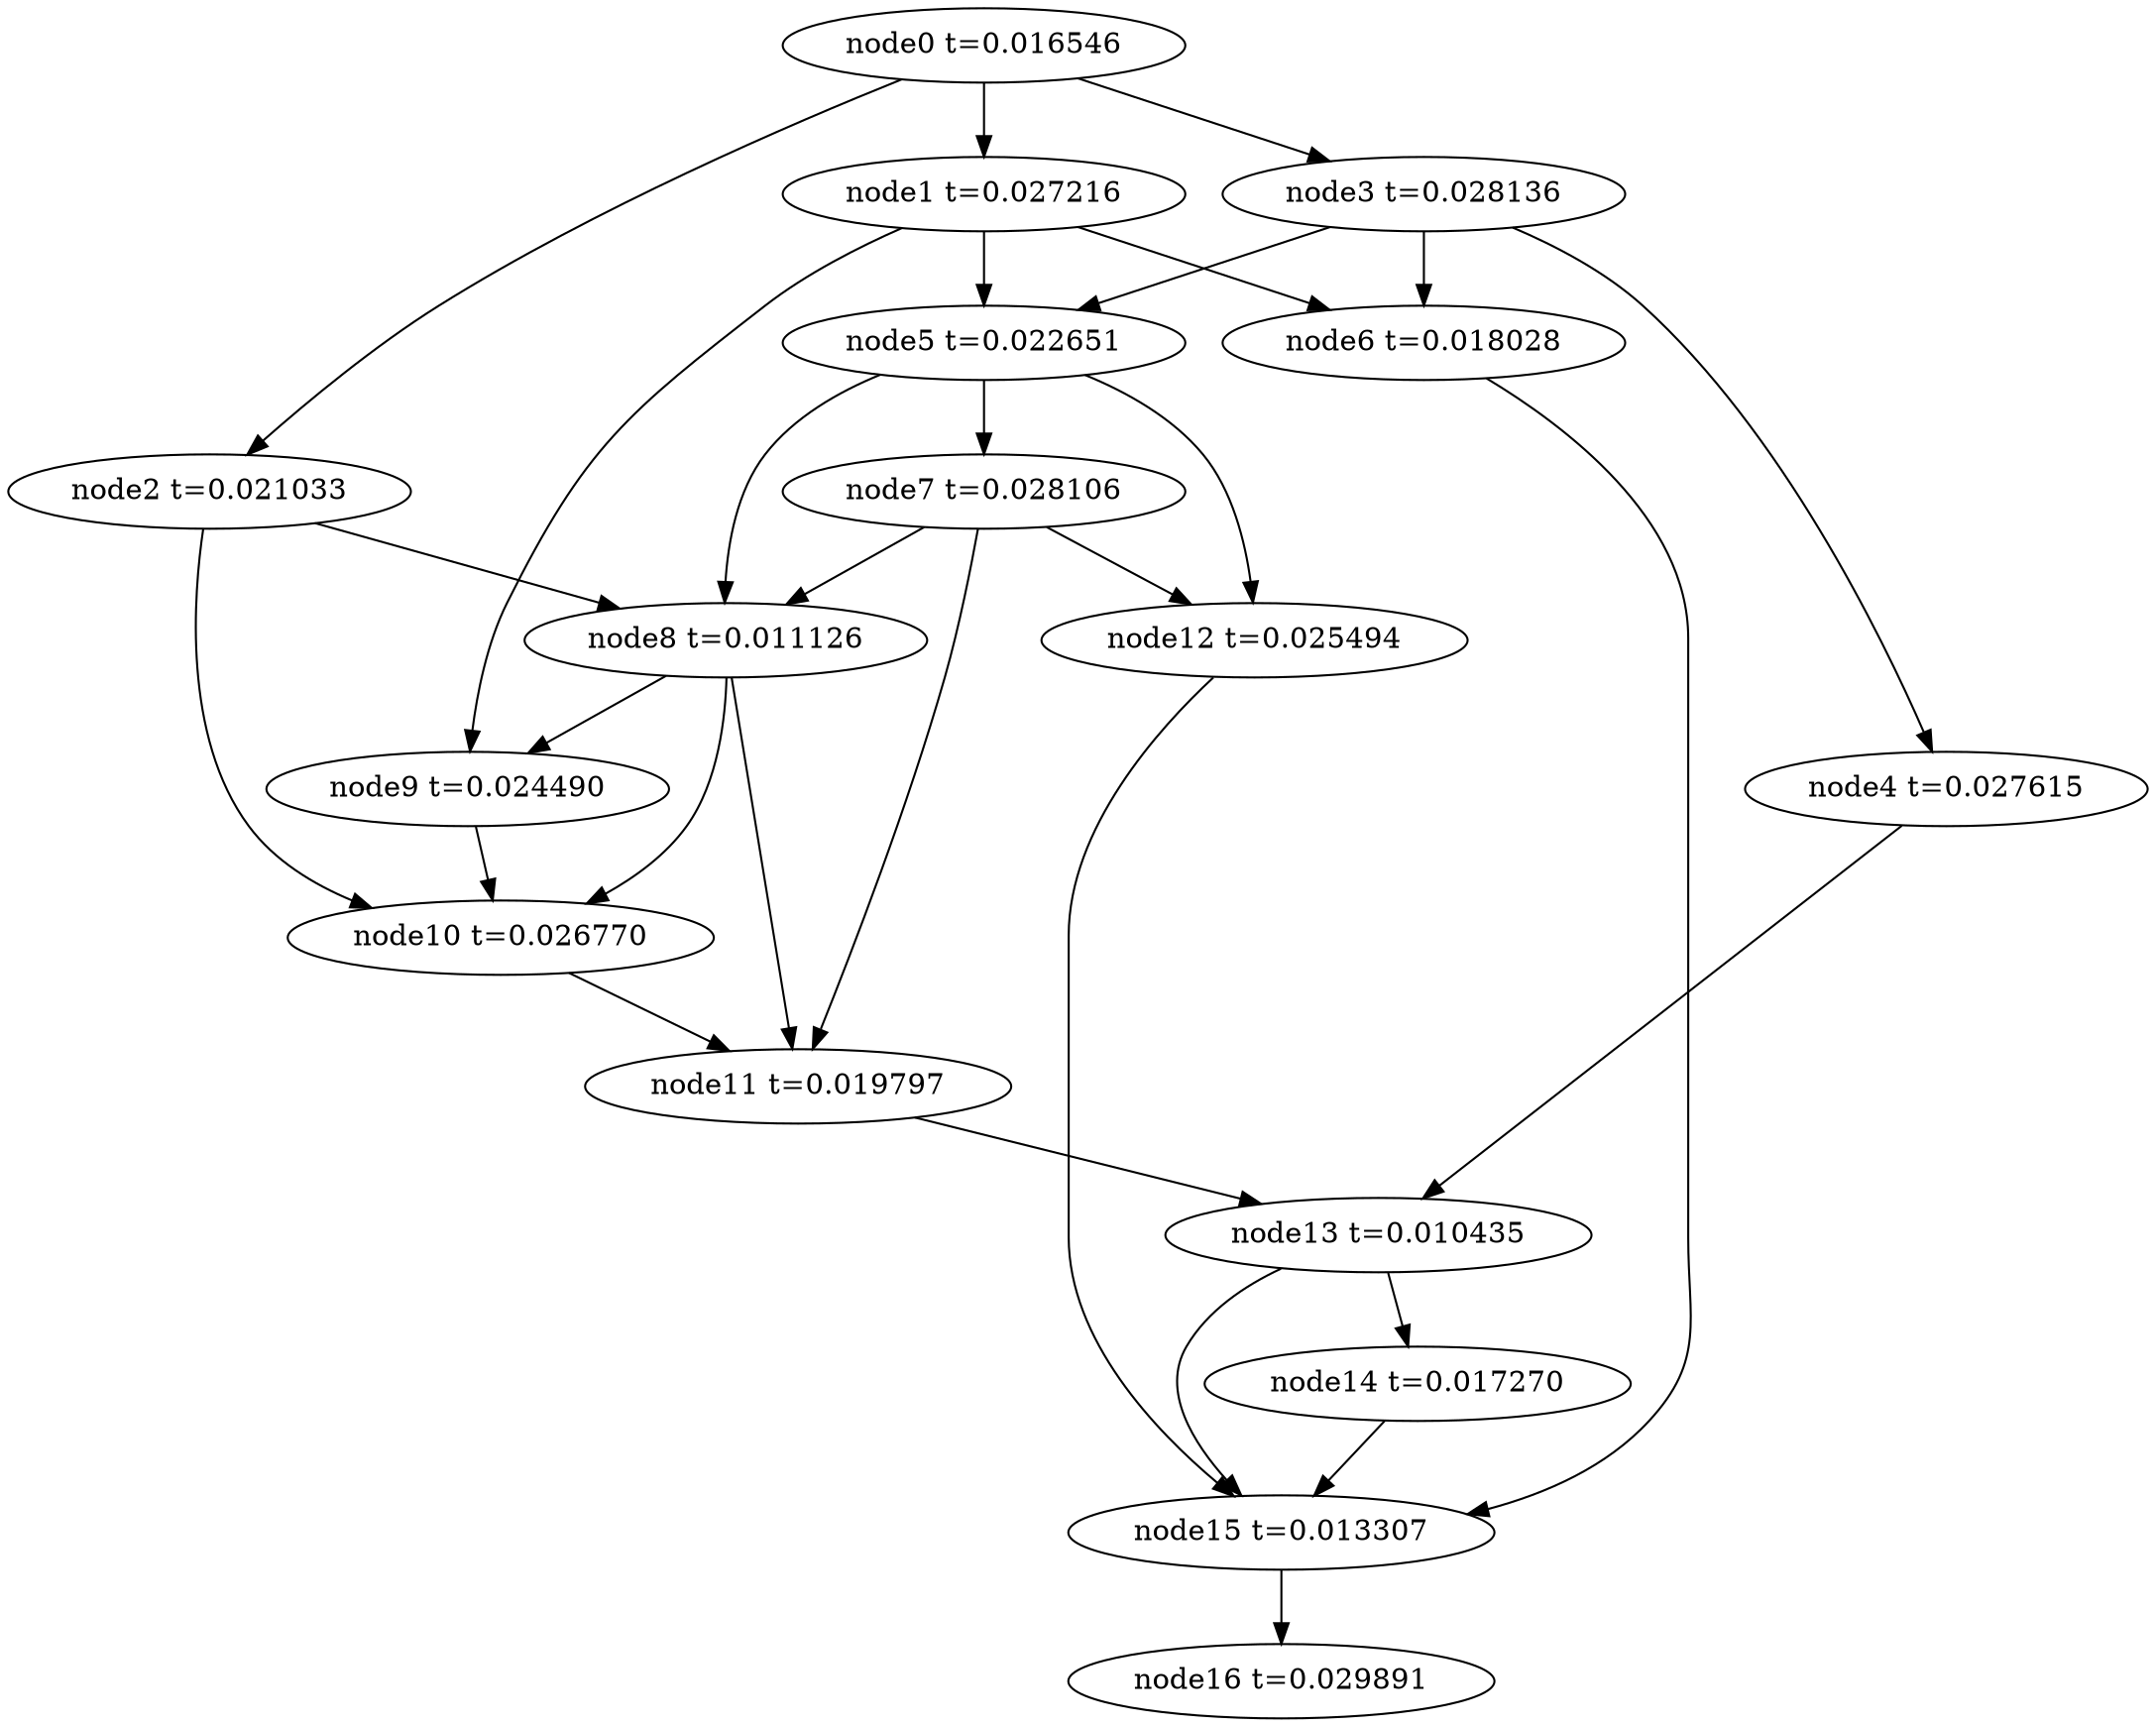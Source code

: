digraph g{
	node16[label="node16 t=0.029891"]
	node15 -> node16
	node15[label="node15 t=0.013307"];
	node14 -> node15
	node14[label="node14 t=0.017270"];
	node13 -> node15
	node13 -> node14
	node13[label="node13 t=0.010435"];
	node12 -> node15
	node12[label="node12 t=0.025494"];
	node11 -> node13
	node11[label="node11 t=0.019797"];
	node10 -> node11
	node10[label="node10 t=0.026770"];
	node9 -> node10
	node9[label="node9 t=0.024490"];
	node8 -> node11
	node8 -> node10
	node8 -> node9
	node8[label="node8 t=0.011126"];
	node7 -> node12
	node7 -> node11
	node7 -> node8
	node7[label="node7 t=0.028106"];
	node6 -> node15
	node6[label="node6 t=0.018028"];
	node5 -> node12
	node5 -> node8
	node5 -> node7
	node5[label="node5 t=0.022651"];
	node4 -> node13
	node4[label="node4 t=0.027615"];
	node3 -> node6
	node3 -> node5
	node3 -> node4
	node3[label="node3 t=0.028136"];
	node2 -> node10
	node2 -> node8
	node2[label="node2 t=0.021033"];
	node1 -> node9
	node1 -> node6
	node1 -> node5
	node1[label="node1 t=0.027216"];
	node0 -> node3
	node0 -> node2
	node0 -> node1
	node0[label="node0 t=0.016546"];
}
